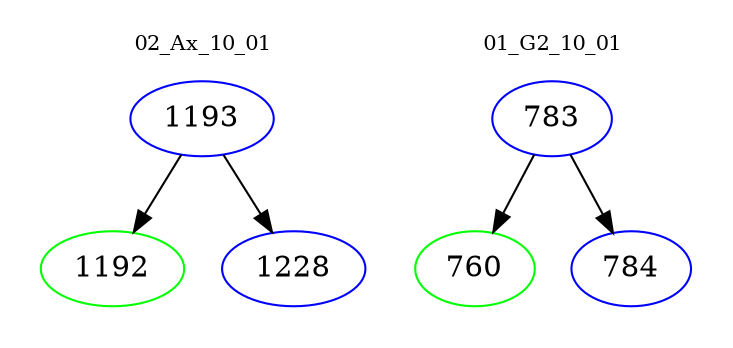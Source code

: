digraph{
subgraph cluster_0 {
color = white
label = "02_Ax_10_01";
fontsize=10;
T0_1193 [label="1193", color="blue"]
T0_1193 -> T0_1192 [color="black"]
T0_1192 [label="1192", color="green"]
T0_1193 -> T0_1228 [color="black"]
T0_1228 [label="1228", color="blue"]
}
subgraph cluster_1 {
color = white
label = "01_G2_10_01";
fontsize=10;
T1_783 [label="783", color="blue"]
T1_783 -> T1_760 [color="black"]
T1_760 [label="760", color="green"]
T1_783 -> T1_784 [color="black"]
T1_784 [label="784", color="blue"]
}
}
